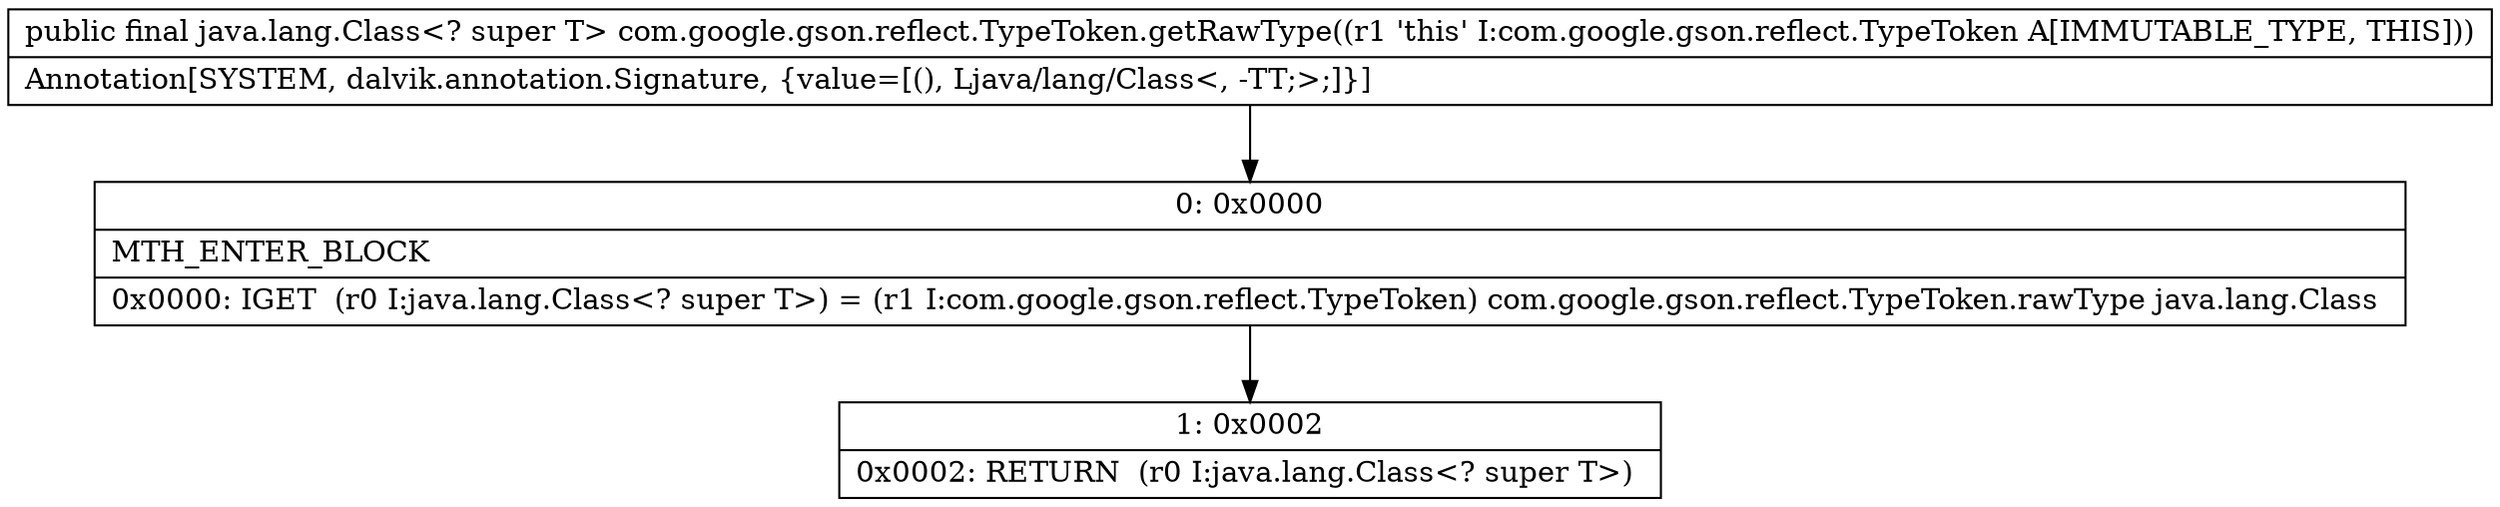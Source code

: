 digraph "CFG forcom.google.gson.reflect.TypeToken.getRawType()Ljava\/lang\/Class;" {
Node_0 [shape=record,label="{0\:\ 0x0000|MTH_ENTER_BLOCK\l|0x0000: IGET  (r0 I:java.lang.Class\<? super T\>) = (r1 I:com.google.gson.reflect.TypeToken) com.google.gson.reflect.TypeToken.rawType java.lang.Class \l}"];
Node_1 [shape=record,label="{1\:\ 0x0002|0x0002: RETURN  (r0 I:java.lang.Class\<? super T\>) \l}"];
MethodNode[shape=record,label="{public final java.lang.Class\<? super T\> com.google.gson.reflect.TypeToken.getRawType((r1 'this' I:com.google.gson.reflect.TypeToken A[IMMUTABLE_TYPE, THIS]))  | Annotation[SYSTEM, dalvik.annotation.Signature, \{value=[(), Ljava\/lang\/Class\<, \-TT;\>;]\}]\l}"];
MethodNode -> Node_0;
Node_0 -> Node_1;
}

